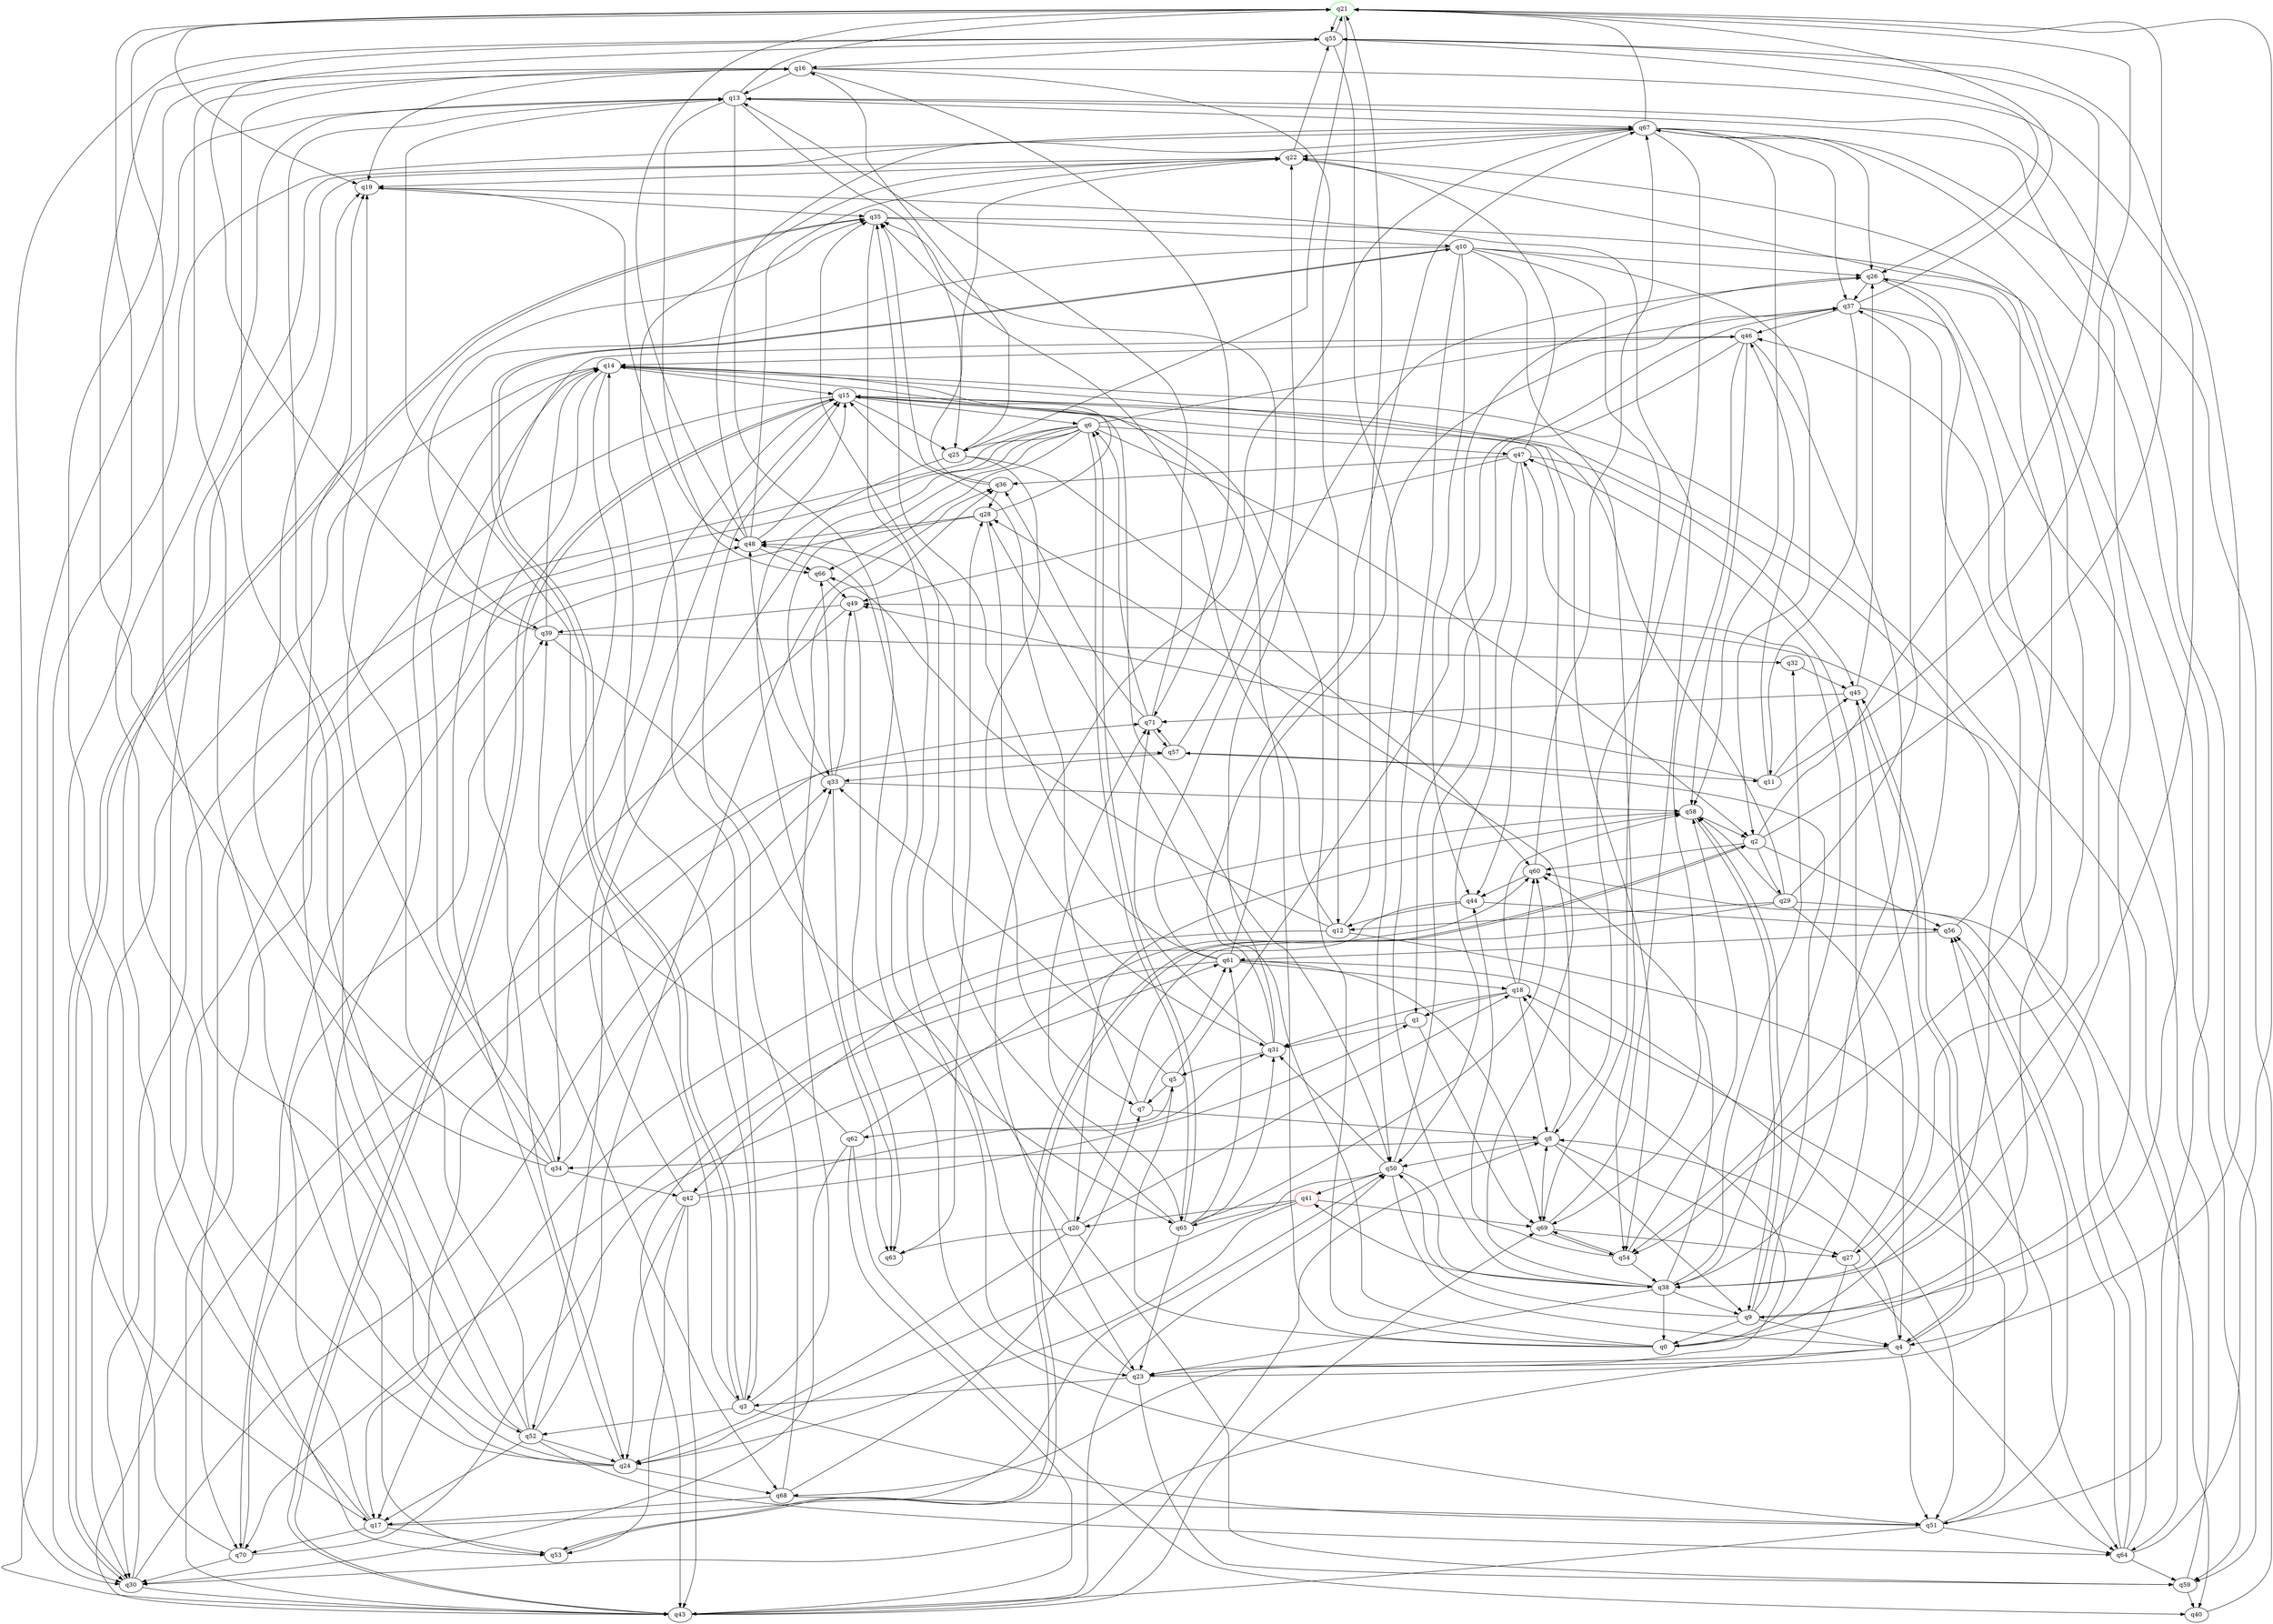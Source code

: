 digraph A{
q21 [initial=1,color=green];
q41 [final=1,color=red];
q0 -> q5;
q0 -> q14;
q0 -> q15;
q0 -> q26;
q0 -> q28;
q0 -> q47;
q1 -> q31;
q1 -> q69;
q2 -> q21;
q2 -> q29;
q2 -> q53;
q2 -> q55;
q2 -> q56;
q2 -> q60;
q3 -> q10;
q3 -> q13;
q3 -> q14;
q3 -> q36;
q3 -> q51;
q3 -> q52;
q4 -> q8;
q4 -> q23;
q4 -> q30;
q4 -> q45;
q4 -> q51;
q5 -> q7;
q5 -> q33;
q5 -> q37;
q5 -> q62;
q6 -> q2;
q6 -> q25;
q6 -> q30;
q6 -> q33;
q6 -> q37;
q6 -> q43;
q6 -> q47;
q6 -> q52;
q6 -> q65;
q6 -> q66;
q7 -> q8;
q7 -> q15;
q7 -> q61;
q8 -> q9;
q8 -> q27;
q8 -> q28;
q8 -> q34;
q8 -> q50;
q9 -> q0;
q9 -> q4;
q9 -> q13;
q9 -> q50;
q9 -> q57;
q9 -> q58;
q10 -> q2;
q10 -> q3;
q10 -> q26;
q10 -> q38;
q10 -> q39;
q10 -> q44;
q10 -> q54;
q10 -> q69;
q11 -> q21;
q11 -> q45;
q11 -> q46;
q11 -> q49;
q12 -> q21;
q12 -> q35;
q12 -> q42;
q12 -> q64;
q12 -> q66;
q13 -> q21;
q13 -> q25;
q13 -> q51;
q13 -> q59;
q13 -> q66;
q13 -> q67;
q14 -> q15;
q14 -> q24;
q14 -> q30;
q14 -> q54;
q14 -> q64;
q14 -> q68;
q15 -> q6;
q15 -> q25;
q15 -> q34;
q15 -> q43;
q15 -> q50;
q15 -> q70;
q16 -> q12;
q16 -> q13;
q16 -> q17;
q16 -> q19;
q16 -> q38;
q16 -> q71;
q17 -> q22;
q17 -> q39;
q17 -> q50;
q17 -> q53;
q17 -> q70;
q18 -> q1;
q18 -> q8;
q18 -> q31;
q18 -> q58;
q18 -> q60;
q19 -> q35;
q19 -> q48;
q20 -> q18;
q20 -> q24;
q20 -> q35;
q20 -> q58;
q20 -> q59;
q20 -> q63;
q21 -> q19;
q21 -> q25;
q21 -> q52;
q21 -> q55;
q22 -> q3;
q22 -> q19;
q22 -> q54;
q22 -> q55;
q23 -> q3;
q23 -> q18;
q23 -> q48;
q23 -> q56;
q23 -> q59;
q24 -> q16;
q24 -> q19;
q24 -> q21;
q24 -> q46;
q24 -> q68;
q25 -> q7;
q25 -> q16;
q25 -> q60;
q25 -> q63;
q26 -> q27;
q26 -> q37;
q26 -> q54;
q27 -> q45;
q27 -> q64;
q27 -> q68;
q28 -> q14;
q28 -> q31;
q28 -> q48;
q28 -> q70;
q29 -> q4;
q29 -> q12;
q29 -> q15;
q29 -> q20;
q29 -> q37;
q29 -> q40;
q29 -> q58;
q30 -> q33;
q30 -> q35;
q30 -> q43;
q30 -> q48;
q31 -> q5;
q31 -> q22;
q31 -> q67;
q31 -> q71;
q32 -> q45;
q33 -> q48;
q33 -> q49;
q33 -> q58;
q33 -> q63;
q33 -> q66;
q34 -> q14;
q34 -> q19;
q34 -> q33;
q34 -> q35;
q34 -> q42;
q34 -> q55;
q35 -> q10;
q35 -> q23;
q35 -> q30;
q35 -> q59;
q36 -> q22;
q36 -> q28;
q36 -> q35;
q37 -> q0;
q37 -> q9;
q37 -> q11;
q37 -> q21;
q37 -> q46;
q38 -> q0;
q38 -> q9;
q38 -> q15;
q38 -> q22;
q38 -> q23;
q38 -> q32;
q38 -> q41;
q38 -> q47;
q38 -> q60;
q39 -> q14;
q39 -> q32;
q39 -> q55;
q39 -> q65;
q40 -> q67;
q41 -> q20;
q41 -> q24;
q41 -> q65;
q41 -> q69;
q42 -> q1;
q42 -> q15;
q42 -> q24;
q42 -> q31;
q42 -> q43;
q42 -> q53;
q43 -> q8;
q43 -> q13;
q43 -> q15;
q43 -> q50;
q43 -> q57;
q43 -> q69;
q44 -> q12;
q44 -> q56;
q44 -> q70;
q45 -> q4;
q45 -> q26;
q45 -> q71;
q46 -> q1;
q46 -> q14;
q46 -> q38;
q46 -> q58;
q46 -> q69;
q47 -> q22;
q47 -> q36;
q47 -> q44;
q47 -> q45;
q47 -> q49;
q47 -> q50;
q48 -> q15;
q48 -> q21;
q48 -> q22;
q48 -> q66;
q48 -> q67;
q49 -> q17;
q49 -> q39;
q49 -> q63;
q50 -> q4;
q50 -> q24;
q50 -> q26;
q50 -> q31;
q50 -> q38;
q50 -> q41;
q51 -> q18;
q51 -> q43;
q51 -> q56;
q51 -> q64;
q52 -> q13;
q52 -> q16;
q52 -> q17;
q52 -> q19;
q52 -> q24;
q52 -> q36;
q52 -> q64;
q53 -> q2;
q53 -> q14;
q54 -> q38;
q54 -> q44;
q54 -> q58;
q54 -> q69;
q55 -> q4;
q55 -> q16;
q55 -> q21;
q55 -> q26;
q55 -> q30;
q55 -> q50;
q56 -> q15;
q56 -> q61;
q57 -> q11;
q57 -> q33;
q57 -> q35;
q57 -> q71;
q58 -> q2;
q58 -> q9;
q58 -> q17;
q59 -> q40;
q59 -> q46;
q60 -> q44;
q60 -> q67;
q61 -> q18;
q61 -> q26;
q61 -> q35;
q61 -> q37;
q61 -> q43;
q61 -> q51;
q61 -> q69;
q62 -> q30;
q62 -> q39;
q62 -> q40;
q62 -> q43;
q62 -> q60;
q63 -> q28;
q64 -> q21;
q64 -> q49;
q64 -> q56;
q64 -> q59;
q64 -> q60;
q65 -> q6;
q65 -> q23;
q65 -> q31;
q65 -> q48;
q65 -> q60;
q65 -> q61;
q65 -> q71;
q66 -> q49;
q67 -> q8;
q67 -> q21;
q67 -> q22;
q67 -> q23;
q67 -> q26;
q67 -> q30;
q67 -> q37;
q67 -> q51;
q67 -> q53;
q67 -> q58;
q68 -> q7;
q68 -> q15;
q68 -> q17;
q68 -> q51;
q69 -> q8;
q69 -> q19;
q69 -> q27;
q69 -> q54;
q70 -> q13;
q70 -> q30;
q70 -> q61;
q70 -> q71;
q71 -> q6;
q71 -> q13;
q71 -> q36;
q71 -> q57;
}